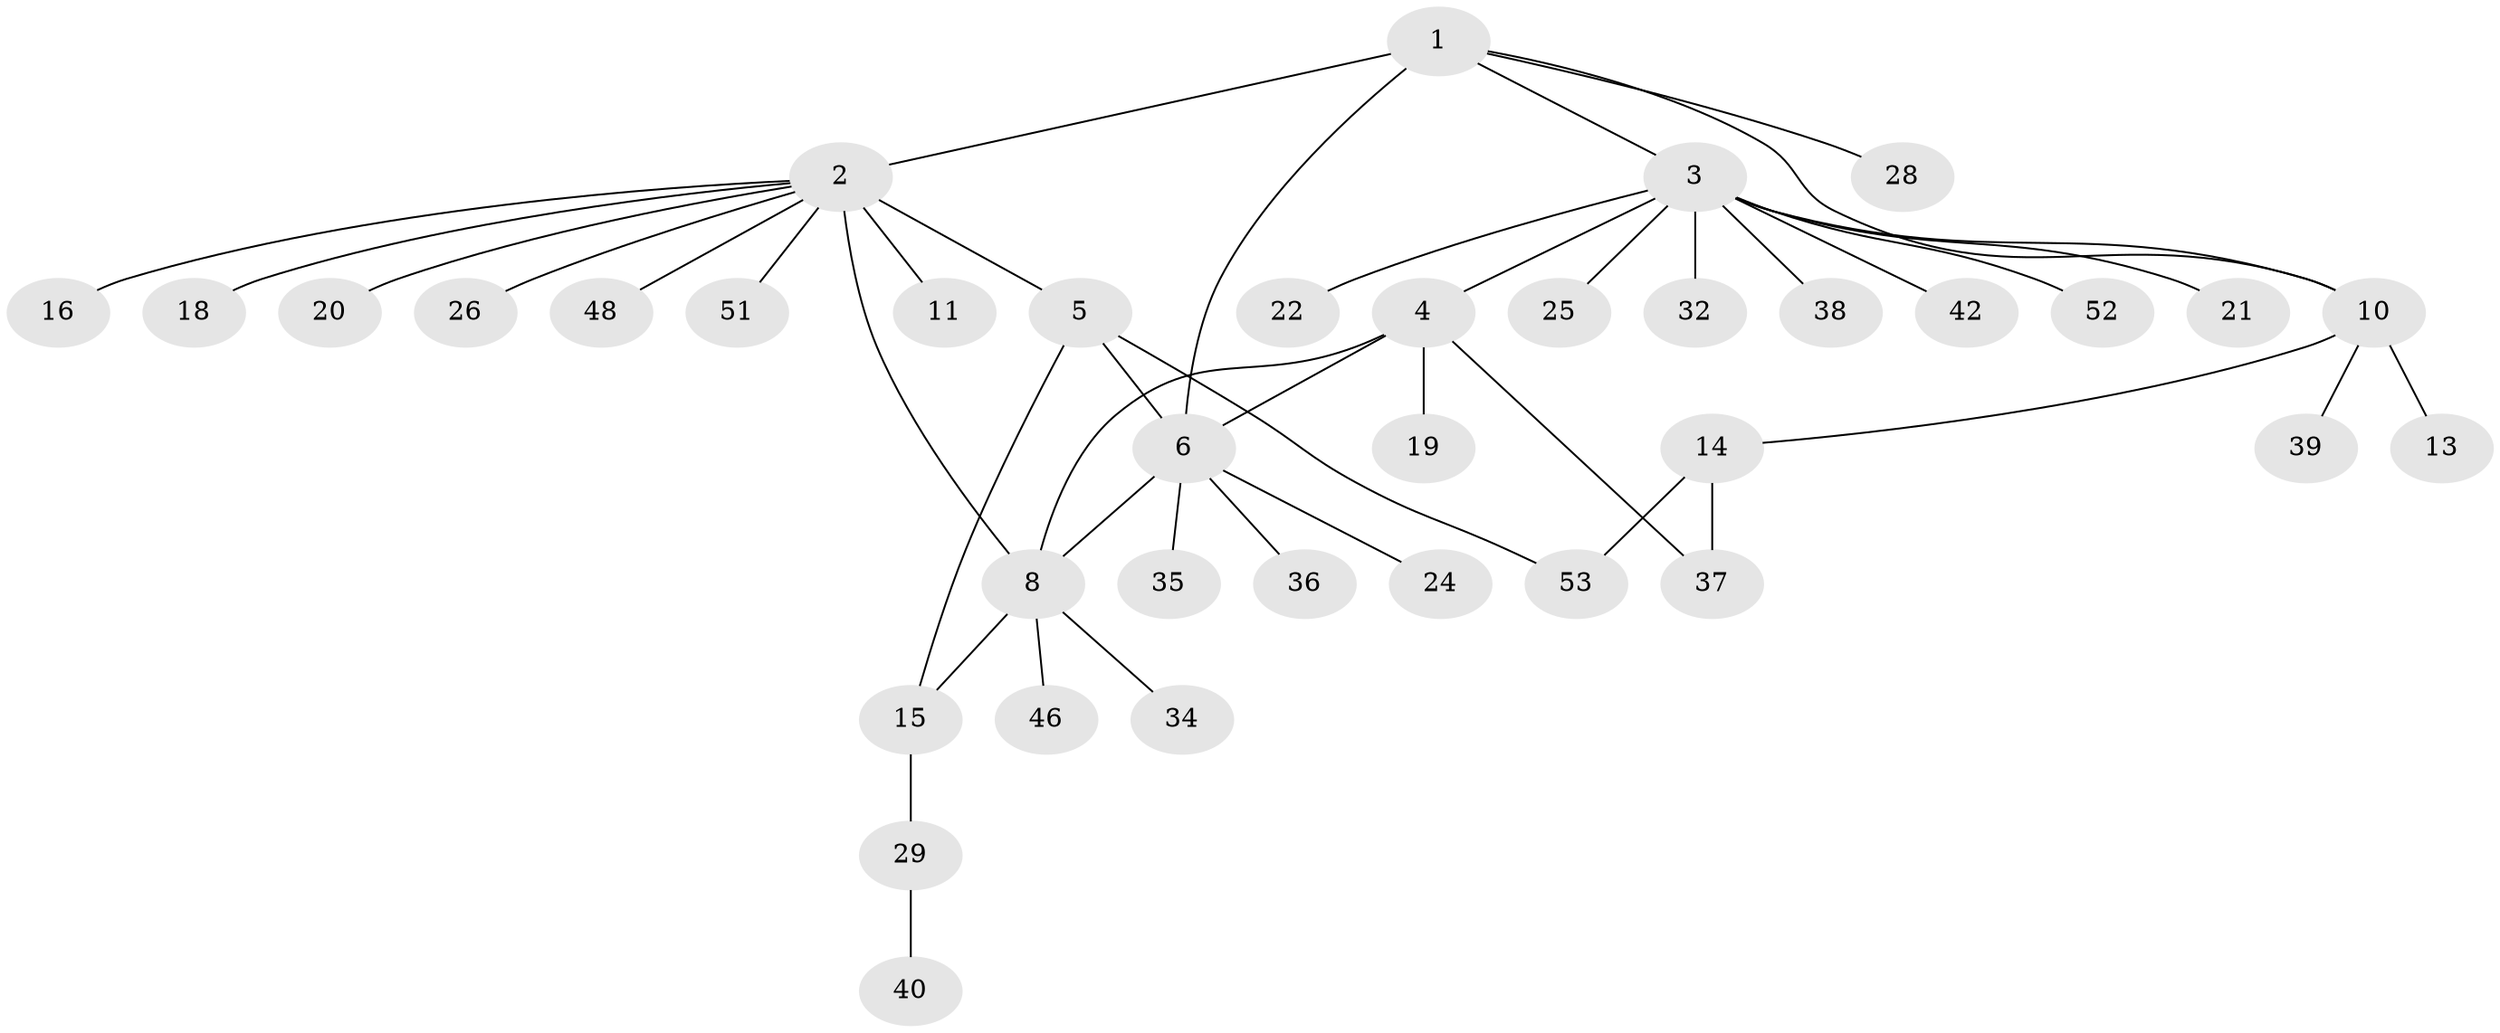 // Generated by graph-tools (version 1.1) at 2025/52/02/27/25 19:52:15]
// undirected, 37 vertices, 44 edges
graph export_dot {
graph [start="1"]
  node [color=gray90,style=filled];
  1 [super="+9"];
  2 [super="+7"];
  3 [super="+17"];
  4 [super="+41"];
  5 [super="+12"];
  6 [super="+23"];
  8 [super="+44"];
  10 [super="+45"];
  11;
  13;
  14 [super="+31"];
  15 [super="+43"];
  16;
  18;
  19;
  20;
  21 [super="+27"];
  22;
  24 [super="+33"];
  25;
  26;
  28;
  29 [super="+30"];
  32;
  34 [super="+47"];
  35;
  36 [super="+54"];
  37;
  38;
  39 [super="+49"];
  40;
  42;
  46;
  48 [super="+50"];
  51;
  52;
  53;
  1 -- 2 [weight=2];
  1 -- 3;
  1 -- 28;
  1 -- 10;
  1 -- 6;
  2 -- 5 [weight=3];
  2 -- 11;
  2 -- 16;
  2 -- 18;
  2 -- 20;
  2 -- 26;
  2 -- 48;
  2 -- 51;
  2 -- 8;
  3 -- 4;
  3 -- 10;
  3 -- 32;
  3 -- 42;
  3 -- 52;
  3 -- 21;
  3 -- 38;
  3 -- 22;
  3 -- 25;
  4 -- 6;
  4 -- 8;
  4 -- 19;
  4 -- 37;
  5 -- 6;
  5 -- 53;
  5 -- 15;
  6 -- 35;
  6 -- 36;
  6 -- 24;
  6 -- 8;
  8 -- 15;
  8 -- 34;
  8 -- 46;
  10 -- 13;
  10 -- 14;
  10 -- 39;
  14 -- 37;
  14 -- 53;
  15 -- 29;
  29 -- 40;
}
